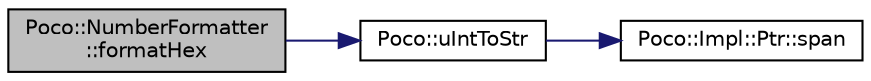 digraph "Poco::NumberFormatter::formatHex"
{
 // LATEX_PDF_SIZE
  edge [fontname="Helvetica",fontsize="10",labelfontname="Helvetica",labelfontsize="10"];
  node [fontname="Helvetica",fontsize="10",shape=record];
  rankdir="LR";
  Node1 [label="Poco::NumberFormatter\l::formatHex",height=0.2,width=0.4,color="black", fillcolor="grey75", style="filled", fontcolor="black",tooltip=" "];
  Node1 -> Node2 [color="midnightblue",fontsize="10",style="solid"];
  Node2 [label="Poco::uIntToStr",height=0.2,width=0.4,color="black", fillcolor="white", style="filled",URL="$namespacePoco.html#a634a717db18c7880d10a2753077a1a25",tooltip=" "];
  Node2 -> Node3 [color="midnightblue",fontsize="10",style="solid"];
  Node3 [label="Poco::Impl::Ptr::span",height=0.2,width=0.4,color="black", fillcolor="white", style="filled",URL="$classPoco_1_1Impl_1_1Ptr.html#aaac20793445efe7d89968cc37a1d36be",tooltip=" "];
}

